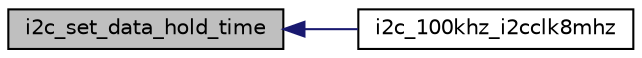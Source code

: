 digraph "i2c_set_data_hold_time"
{
  edge [fontname="Helvetica",fontsize="10",labelfontname="Helvetica",labelfontsize="10"];
  node [fontname="Helvetica",fontsize="10",shape=record];
  rankdir="LR";
  Node1 [label="i2c_set_data_hold_time",height=0.2,width=0.4,color="black", fillcolor="grey75", style="filled", fontcolor="black"];
  Node1 -> Node2 [dir="back",color="midnightblue",fontsize="10",style="solid",fontname="Helvetica"];
  Node2 [label="i2c_100khz_i2cclk8mhz",height=0.2,width=0.4,color="black", fillcolor="white", style="filled",URL="$group__i2c__file.html#gacca626648d01faefbf9674f6012c015c"];
}
